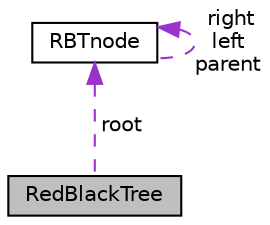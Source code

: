 digraph "RedBlackTree"
{
  edge [fontname="Helvetica",fontsize="10",labelfontname="Helvetica",labelfontsize="10"];
  node [fontname="Helvetica",fontsize="10",shape=record];
  Node1 [label="RedBlackTree",height=0.2,width=0.4,color="black", fillcolor="grey75", style="filled", fontcolor="black"];
  Node2 -> Node1 [dir="back",color="darkorchid3",fontsize="10",style="dashed",label=" root" ];
  Node2 [label="RBTnode",height=0.2,width=0.4,color="black", fillcolor="white", style="filled",URL="$classRBTnode.html"];
  Node2 -> Node2 [dir="back",color="darkorchid3",fontsize="10",style="dashed",label=" right\nleft\nparent" ];
}
